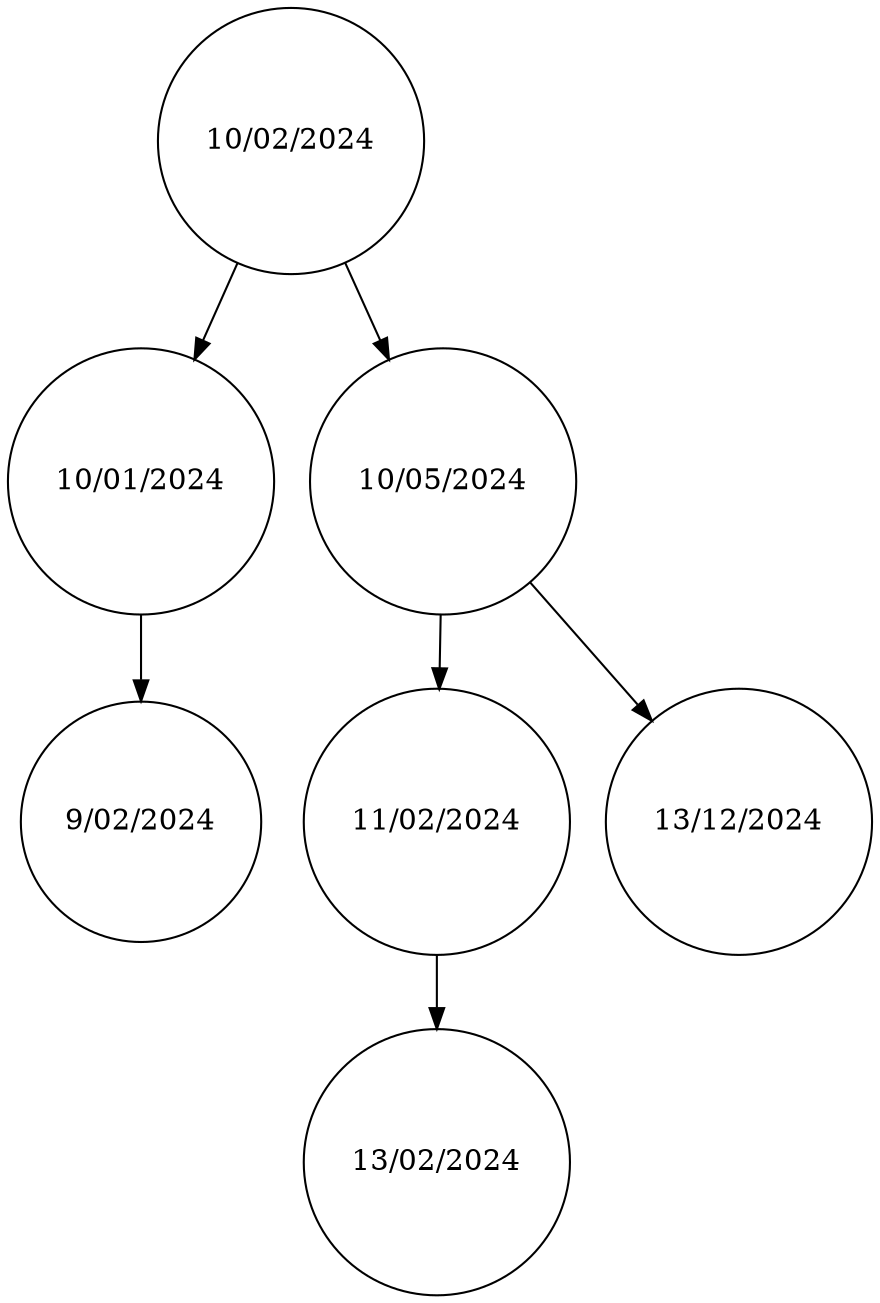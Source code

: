 digraph BST {
  node [shape=circle];
  "10/02/2024" [label="10/02/2024"];
  "10/02/2024" -> "10/01/2024";
  "10/01/2024" [label="10/01/2024"];
  "10/01/2024" -> "9/02/2024";
  "9/02/2024" [label="9/02/2024"];
  "10/02/2024" -> "10/05/2024";
  "10/05/2024" [label="10/05/2024"];
  "10/05/2024" -> "11/02/2024";
  "11/02/2024" [label="11/02/2024"];
  "11/02/2024" -> "13/02/2024";
  "13/02/2024" [label="13/02/2024"];
  "10/05/2024" -> "13/12/2024";
  "13/12/2024" [label="13/12/2024"];
}
